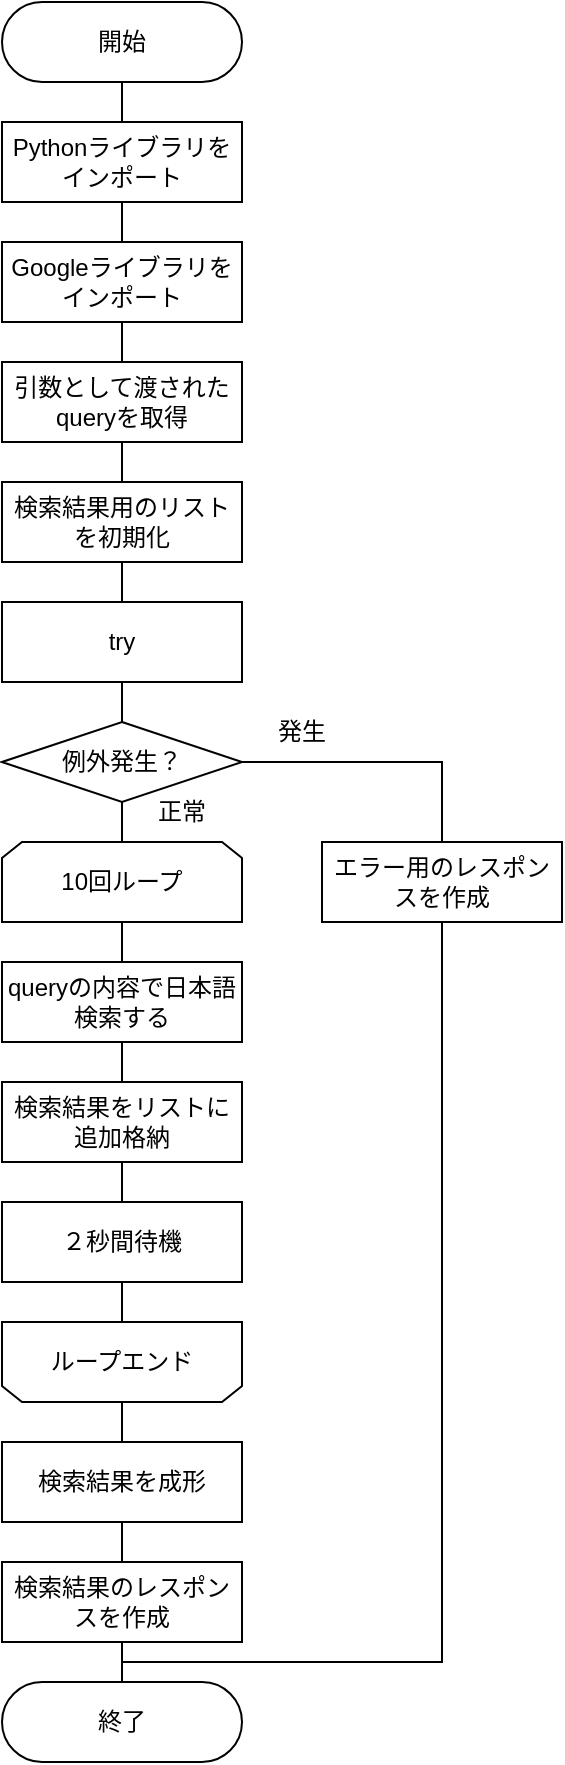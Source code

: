 <mxfile version="26.0.10">
  <diagram id="C5RBs43oDa-KdzZeNtuy" name="Page-1">
    <mxGraphModel dx="1426" dy="755" grid="1" gridSize="10" guides="1" tooltips="1" connect="1" arrows="1" fold="1" page="1" pageScale="1" pageWidth="827" pageHeight="1169" math="0" shadow="0">
      <root>
        <mxCell id="WIyWlLk6GJQsqaUBKTNV-0" />
        <mxCell id="WIyWlLk6GJQsqaUBKTNV-1" parent="WIyWlLk6GJQsqaUBKTNV-0" />
        <mxCell id="QCrwxpAt4398YTyObsWn-12" style="edgeStyle=orthogonalEdgeStyle;rounded=0;orthogonalLoop=1;jettySize=auto;html=1;exitX=0.5;exitY=1;exitDx=0;exitDy=0;entryX=0.5;entryY=0;entryDx=0;entryDy=0;endArrow=none;startFill=0;" edge="1" parent="WIyWlLk6GJQsqaUBKTNV-1" source="qappX6rMIuu9krUGE73v-0" target="qappX6rMIuu9krUGE73v-1">
          <mxGeometry relative="1" as="geometry" />
        </mxCell>
        <mxCell id="qappX6rMIuu9krUGE73v-0" value="Pythonライブラリをインポート" style="rounded=0;whiteSpace=wrap;html=1;" parent="WIyWlLk6GJQsqaUBKTNV-1" vertex="1">
          <mxGeometry x="320" y="220" width="120" height="40" as="geometry" />
        </mxCell>
        <mxCell id="QCrwxpAt4398YTyObsWn-13" style="edgeStyle=orthogonalEdgeStyle;rounded=0;orthogonalLoop=1;jettySize=auto;html=1;exitX=0.5;exitY=1;exitDx=0;exitDy=0;entryX=0.5;entryY=0;entryDx=0;entryDy=0;endArrow=none;startFill=0;" edge="1" parent="WIyWlLk6GJQsqaUBKTNV-1" source="qappX6rMIuu9krUGE73v-1" target="qappX6rMIuu9krUGE73v-2">
          <mxGeometry relative="1" as="geometry" />
        </mxCell>
        <mxCell id="qappX6rMIuu9krUGE73v-1" value="Googleライブラリをインポート" style="rounded=0;whiteSpace=wrap;html=1;" parent="WIyWlLk6GJQsqaUBKTNV-1" vertex="1">
          <mxGeometry x="320" y="280" width="120" height="40" as="geometry" />
        </mxCell>
        <mxCell id="QCrwxpAt4398YTyObsWn-14" style="edgeStyle=orthogonalEdgeStyle;rounded=0;orthogonalLoop=1;jettySize=auto;html=1;exitX=0.5;exitY=1;exitDx=0;exitDy=0;entryX=0.5;entryY=0;entryDx=0;entryDy=0;endArrow=none;startFill=0;" edge="1" parent="WIyWlLk6GJQsqaUBKTNV-1" source="qappX6rMIuu9krUGE73v-2" target="qappX6rMIuu9krUGE73v-3">
          <mxGeometry relative="1" as="geometry" />
        </mxCell>
        <mxCell id="qappX6rMIuu9krUGE73v-2" value="引数として渡されたqueryを取得" style="rounded=0;whiteSpace=wrap;html=1;" parent="WIyWlLk6GJQsqaUBKTNV-1" vertex="1">
          <mxGeometry x="320" y="340" width="120" height="40" as="geometry" />
        </mxCell>
        <mxCell id="QCrwxpAt4398YTyObsWn-15" style="edgeStyle=orthogonalEdgeStyle;rounded=0;orthogonalLoop=1;jettySize=auto;html=1;exitX=0.5;exitY=1;exitDx=0;exitDy=0;entryX=0.5;entryY=0;entryDx=0;entryDy=0;endArrow=none;startFill=0;" edge="1" parent="WIyWlLk6GJQsqaUBKTNV-1" source="qappX6rMIuu9krUGE73v-3" target="QCrwxpAt4398YTyObsWn-21">
          <mxGeometry relative="1" as="geometry" />
        </mxCell>
        <mxCell id="qappX6rMIuu9krUGE73v-3" value="検索結果用のリストを初期化" style="rounded=0;whiteSpace=wrap;html=1;" parent="WIyWlLk6GJQsqaUBKTNV-1" vertex="1">
          <mxGeometry x="320" y="400" width="120" height="40" as="geometry" />
        </mxCell>
        <mxCell id="QCrwxpAt4398YTyObsWn-18" style="edgeStyle=orthogonalEdgeStyle;rounded=0;orthogonalLoop=1;jettySize=auto;html=1;exitX=0.5;exitY=1;exitDx=0;exitDy=0;entryX=0.5;entryY=0;entryDx=0;entryDy=0;endArrow=none;startFill=0;" edge="1" parent="WIyWlLk6GJQsqaUBKTNV-1" source="qappX6rMIuu9krUGE73v-4" target="QCrwxpAt4398YTyObsWn-17">
          <mxGeometry relative="1" as="geometry" />
        </mxCell>
        <mxCell id="qappX6rMIuu9krUGE73v-4" value="10回ループ" style="shape=loopLimit;whiteSpace=wrap;html=1;size=10;" parent="WIyWlLk6GJQsqaUBKTNV-1" vertex="1">
          <mxGeometry x="320" y="580" width="120" height="40" as="geometry" />
        </mxCell>
        <mxCell id="QCrwxpAt4398YTyObsWn-3" style="edgeStyle=orthogonalEdgeStyle;rounded=0;orthogonalLoop=1;jettySize=auto;html=1;exitX=0.5;exitY=1;exitDx=0;exitDy=0;entryX=0.5;entryY=0;entryDx=0;entryDy=0;endArrow=none;startFill=0;" edge="1" parent="WIyWlLk6GJQsqaUBKTNV-1" source="qappX6rMIuu9krUGE73v-5" target="qappX6rMIuu9krUGE73v-6">
          <mxGeometry relative="1" as="geometry" />
        </mxCell>
        <mxCell id="qappX6rMIuu9krUGE73v-5" value="検索結果をリストに追加格納" style="rounded=0;whiteSpace=wrap;html=1;" parent="WIyWlLk6GJQsqaUBKTNV-1" vertex="1">
          <mxGeometry x="320" y="700" width="120" height="40" as="geometry" />
        </mxCell>
        <mxCell id="QCrwxpAt4398YTyObsWn-4" style="edgeStyle=orthogonalEdgeStyle;rounded=0;orthogonalLoop=1;jettySize=auto;html=1;exitX=0.5;exitY=1;exitDx=0;exitDy=0;entryX=0.5;entryY=1;entryDx=0;entryDy=0;endArrow=none;startFill=0;" edge="1" parent="WIyWlLk6GJQsqaUBKTNV-1" source="qappX6rMIuu9krUGE73v-6" target="QCrwxpAt4398YTyObsWn-0">
          <mxGeometry relative="1" as="geometry" />
        </mxCell>
        <mxCell id="qappX6rMIuu9krUGE73v-6" value="２秒間待機" style="rounded=0;whiteSpace=wrap;html=1;" parent="WIyWlLk6GJQsqaUBKTNV-1" vertex="1">
          <mxGeometry x="320" y="760" width="120" height="40" as="geometry" />
        </mxCell>
        <mxCell id="QCrwxpAt4398YTyObsWn-6" style="edgeStyle=orthogonalEdgeStyle;rounded=0;orthogonalLoop=1;jettySize=auto;html=1;exitX=0.5;exitY=1;exitDx=0;exitDy=0;entryX=0.5;entryY=0;entryDx=0;entryDy=0;endArrow=none;startFill=0;" edge="1" parent="WIyWlLk6GJQsqaUBKTNV-1" source="qappX6rMIuu9krUGE73v-7" target="qappX6rMIuu9krUGE73v-8">
          <mxGeometry relative="1" as="geometry" />
        </mxCell>
        <mxCell id="qappX6rMIuu9krUGE73v-7" value="検索結果を成形" style="rounded=0;whiteSpace=wrap;html=1;" parent="WIyWlLk6GJQsqaUBKTNV-1" vertex="1">
          <mxGeometry x="320" y="880" width="120" height="40" as="geometry" />
        </mxCell>
        <mxCell id="QCrwxpAt4398YTyObsWn-7" style="edgeStyle=orthogonalEdgeStyle;rounded=0;orthogonalLoop=1;jettySize=auto;html=1;exitX=0.5;exitY=1;exitDx=0;exitDy=0;endArrow=none;startFill=0;entryX=0.5;entryY=0;entryDx=0;entryDy=0;" edge="1" parent="WIyWlLk6GJQsqaUBKTNV-1" source="qappX6rMIuu9krUGE73v-8" target="QCrwxpAt4398YTyObsWn-24">
          <mxGeometry relative="1" as="geometry">
            <mxPoint x="460" y="1030" as="targetPoint" />
          </mxGeometry>
        </mxCell>
        <mxCell id="qappX6rMIuu9krUGE73v-8" value="検索結果のレスポンスを作成" style="rounded=0;whiteSpace=wrap;html=1;" parent="WIyWlLk6GJQsqaUBKTNV-1" vertex="1">
          <mxGeometry x="320" y="940" width="120" height="40" as="geometry" />
        </mxCell>
        <mxCell id="QCrwxpAt4398YTyObsWn-8" style="edgeStyle=orthogonalEdgeStyle;rounded=0;orthogonalLoop=1;jettySize=auto;html=1;exitX=1;exitY=0.5;exitDx=0;exitDy=0;entryX=0.5;entryY=0;entryDx=0;entryDy=0;endArrow=none;startFill=0;" edge="1" parent="WIyWlLk6GJQsqaUBKTNV-1" source="qappX6rMIuu9krUGE73v-9" target="qappX6rMIuu9krUGE73v-10">
          <mxGeometry relative="1" as="geometry" />
        </mxCell>
        <mxCell id="QCrwxpAt4398YTyObsWn-23" style="edgeStyle=orthogonalEdgeStyle;rounded=0;orthogonalLoop=1;jettySize=auto;html=1;exitX=0.5;exitY=1;exitDx=0;exitDy=0;entryX=0.5;entryY=0;entryDx=0;entryDy=0;endArrow=none;startFill=0;" edge="1" parent="WIyWlLk6GJQsqaUBKTNV-1" source="qappX6rMIuu9krUGE73v-9" target="qappX6rMIuu9krUGE73v-4">
          <mxGeometry relative="1" as="geometry" />
        </mxCell>
        <mxCell id="qappX6rMIuu9krUGE73v-9" value="例外発生？" style="rhombus;whiteSpace=wrap;html=1;" parent="WIyWlLk6GJQsqaUBKTNV-1" vertex="1">
          <mxGeometry x="320" y="520" width="120" height="40" as="geometry" />
        </mxCell>
        <mxCell id="QCrwxpAt4398YTyObsWn-16" style="edgeStyle=orthogonalEdgeStyle;rounded=0;orthogonalLoop=1;jettySize=auto;html=1;exitX=0.5;exitY=1;exitDx=0;exitDy=0;endArrow=none;startFill=0;" edge="1" parent="WIyWlLk6GJQsqaUBKTNV-1" source="qappX6rMIuu9krUGE73v-10">
          <mxGeometry relative="1" as="geometry">
            <mxPoint x="380" y="990" as="targetPoint" />
            <Array as="points">
              <mxPoint x="540" y="990" />
            </Array>
          </mxGeometry>
        </mxCell>
        <mxCell id="qappX6rMIuu9krUGE73v-10" value="エラー用のレスポンスを作成" style="rounded=0;whiteSpace=wrap;html=1;" parent="WIyWlLk6GJQsqaUBKTNV-1" vertex="1">
          <mxGeometry x="480" y="580" width="120" height="40" as="geometry" />
        </mxCell>
        <mxCell id="QCrwxpAt4398YTyObsWn-5" style="edgeStyle=orthogonalEdgeStyle;rounded=0;orthogonalLoop=1;jettySize=auto;html=1;exitX=0.5;exitY=0;exitDx=0;exitDy=0;entryX=0.5;entryY=0;entryDx=0;entryDy=0;endArrow=none;startFill=0;" edge="1" parent="WIyWlLk6GJQsqaUBKTNV-1" source="QCrwxpAt4398YTyObsWn-0" target="qappX6rMIuu9krUGE73v-7">
          <mxGeometry relative="1" as="geometry" />
        </mxCell>
        <mxCell id="QCrwxpAt4398YTyObsWn-0" value="" style="shape=loopLimit;whiteSpace=wrap;html=1;size=10;rotation=-180;" vertex="1" parent="WIyWlLk6GJQsqaUBKTNV-1">
          <mxGeometry x="320" y="820" width="120" height="40" as="geometry" />
        </mxCell>
        <mxCell id="QCrwxpAt4398YTyObsWn-11" style="edgeStyle=orthogonalEdgeStyle;rounded=0;orthogonalLoop=1;jettySize=auto;html=1;exitX=0.5;exitY=1;exitDx=0;exitDy=0;entryX=0.5;entryY=0;entryDx=0;entryDy=0;endArrow=none;startFill=0;" edge="1" parent="WIyWlLk6GJQsqaUBKTNV-1" source="QCrwxpAt4398YTyObsWn-10" target="qappX6rMIuu9krUGE73v-0">
          <mxGeometry relative="1" as="geometry" />
        </mxCell>
        <mxCell id="QCrwxpAt4398YTyObsWn-10" value="開始" style="rounded=1;whiteSpace=wrap;html=1;arcSize=50;" vertex="1" parent="WIyWlLk6GJQsqaUBKTNV-1">
          <mxGeometry x="320" y="160" width="120" height="40" as="geometry" />
        </mxCell>
        <mxCell id="QCrwxpAt4398YTyObsWn-19" style="edgeStyle=orthogonalEdgeStyle;rounded=0;orthogonalLoop=1;jettySize=auto;html=1;exitX=0.5;exitY=1;exitDx=0;exitDy=0;entryX=0.5;entryY=0;entryDx=0;entryDy=0;endArrow=none;startFill=0;" edge="1" parent="WIyWlLk6GJQsqaUBKTNV-1" source="QCrwxpAt4398YTyObsWn-17" target="qappX6rMIuu9krUGE73v-5">
          <mxGeometry relative="1" as="geometry" />
        </mxCell>
        <mxCell id="QCrwxpAt4398YTyObsWn-17" value="queryの内容で日本語検索する" style="rounded=0;whiteSpace=wrap;html=1;" vertex="1" parent="WIyWlLk6GJQsqaUBKTNV-1">
          <mxGeometry x="320" y="640" width="120" height="40" as="geometry" />
        </mxCell>
        <mxCell id="QCrwxpAt4398YTyObsWn-20" value="ループエンド" style="text;html=1;align=center;verticalAlign=middle;whiteSpace=wrap;rounded=0;" vertex="1" parent="WIyWlLk6GJQsqaUBKTNV-1">
          <mxGeometry x="320" y="820" width="120" height="40" as="geometry" />
        </mxCell>
        <mxCell id="QCrwxpAt4398YTyObsWn-22" style="edgeStyle=orthogonalEdgeStyle;rounded=0;orthogonalLoop=1;jettySize=auto;html=1;exitX=0.5;exitY=1;exitDx=0;exitDy=0;endArrow=none;startFill=0;" edge="1" parent="WIyWlLk6GJQsqaUBKTNV-1" source="QCrwxpAt4398YTyObsWn-21" target="qappX6rMIuu9krUGE73v-9">
          <mxGeometry relative="1" as="geometry" />
        </mxCell>
        <mxCell id="QCrwxpAt4398YTyObsWn-21" value="try" style="rounded=0;whiteSpace=wrap;html=1;" vertex="1" parent="WIyWlLk6GJQsqaUBKTNV-1">
          <mxGeometry x="320" y="460" width="120" height="40" as="geometry" />
        </mxCell>
        <mxCell id="QCrwxpAt4398YTyObsWn-24" value="終了" style="rounded=1;whiteSpace=wrap;html=1;arcSize=50;" vertex="1" parent="WIyWlLk6GJQsqaUBKTNV-1">
          <mxGeometry x="320" y="1000" width="120" height="40" as="geometry" />
        </mxCell>
        <mxCell id="QCrwxpAt4398YTyObsWn-25" value="発生" style="text;html=1;align=center;verticalAlign=middle;whiteSpace=wrap;rounded=0;" vertex="1" parent="WIyWlLk6GJQsqaUBKTNV-1">
          <mxGeometry x="440" y="510" width="60" height="30" as="geometry" />
        </mxCell>
        <mxCell id="QCrwxpAt4398YTyObsWn-26" value="正常" style="text;html=1;align=center;verticalAlign=middle;whiteSpace=wrap;rounded=0;" vertex="1" parent="WIyWlLk6GJQsqaUBKTNV-1">
          <mxGeometry x="380" y="550" width="60" height="30" as="geometry" />
        </mxCell>
      </root>
    </mxGraphModel>
  </diagram>
</mxfile>
